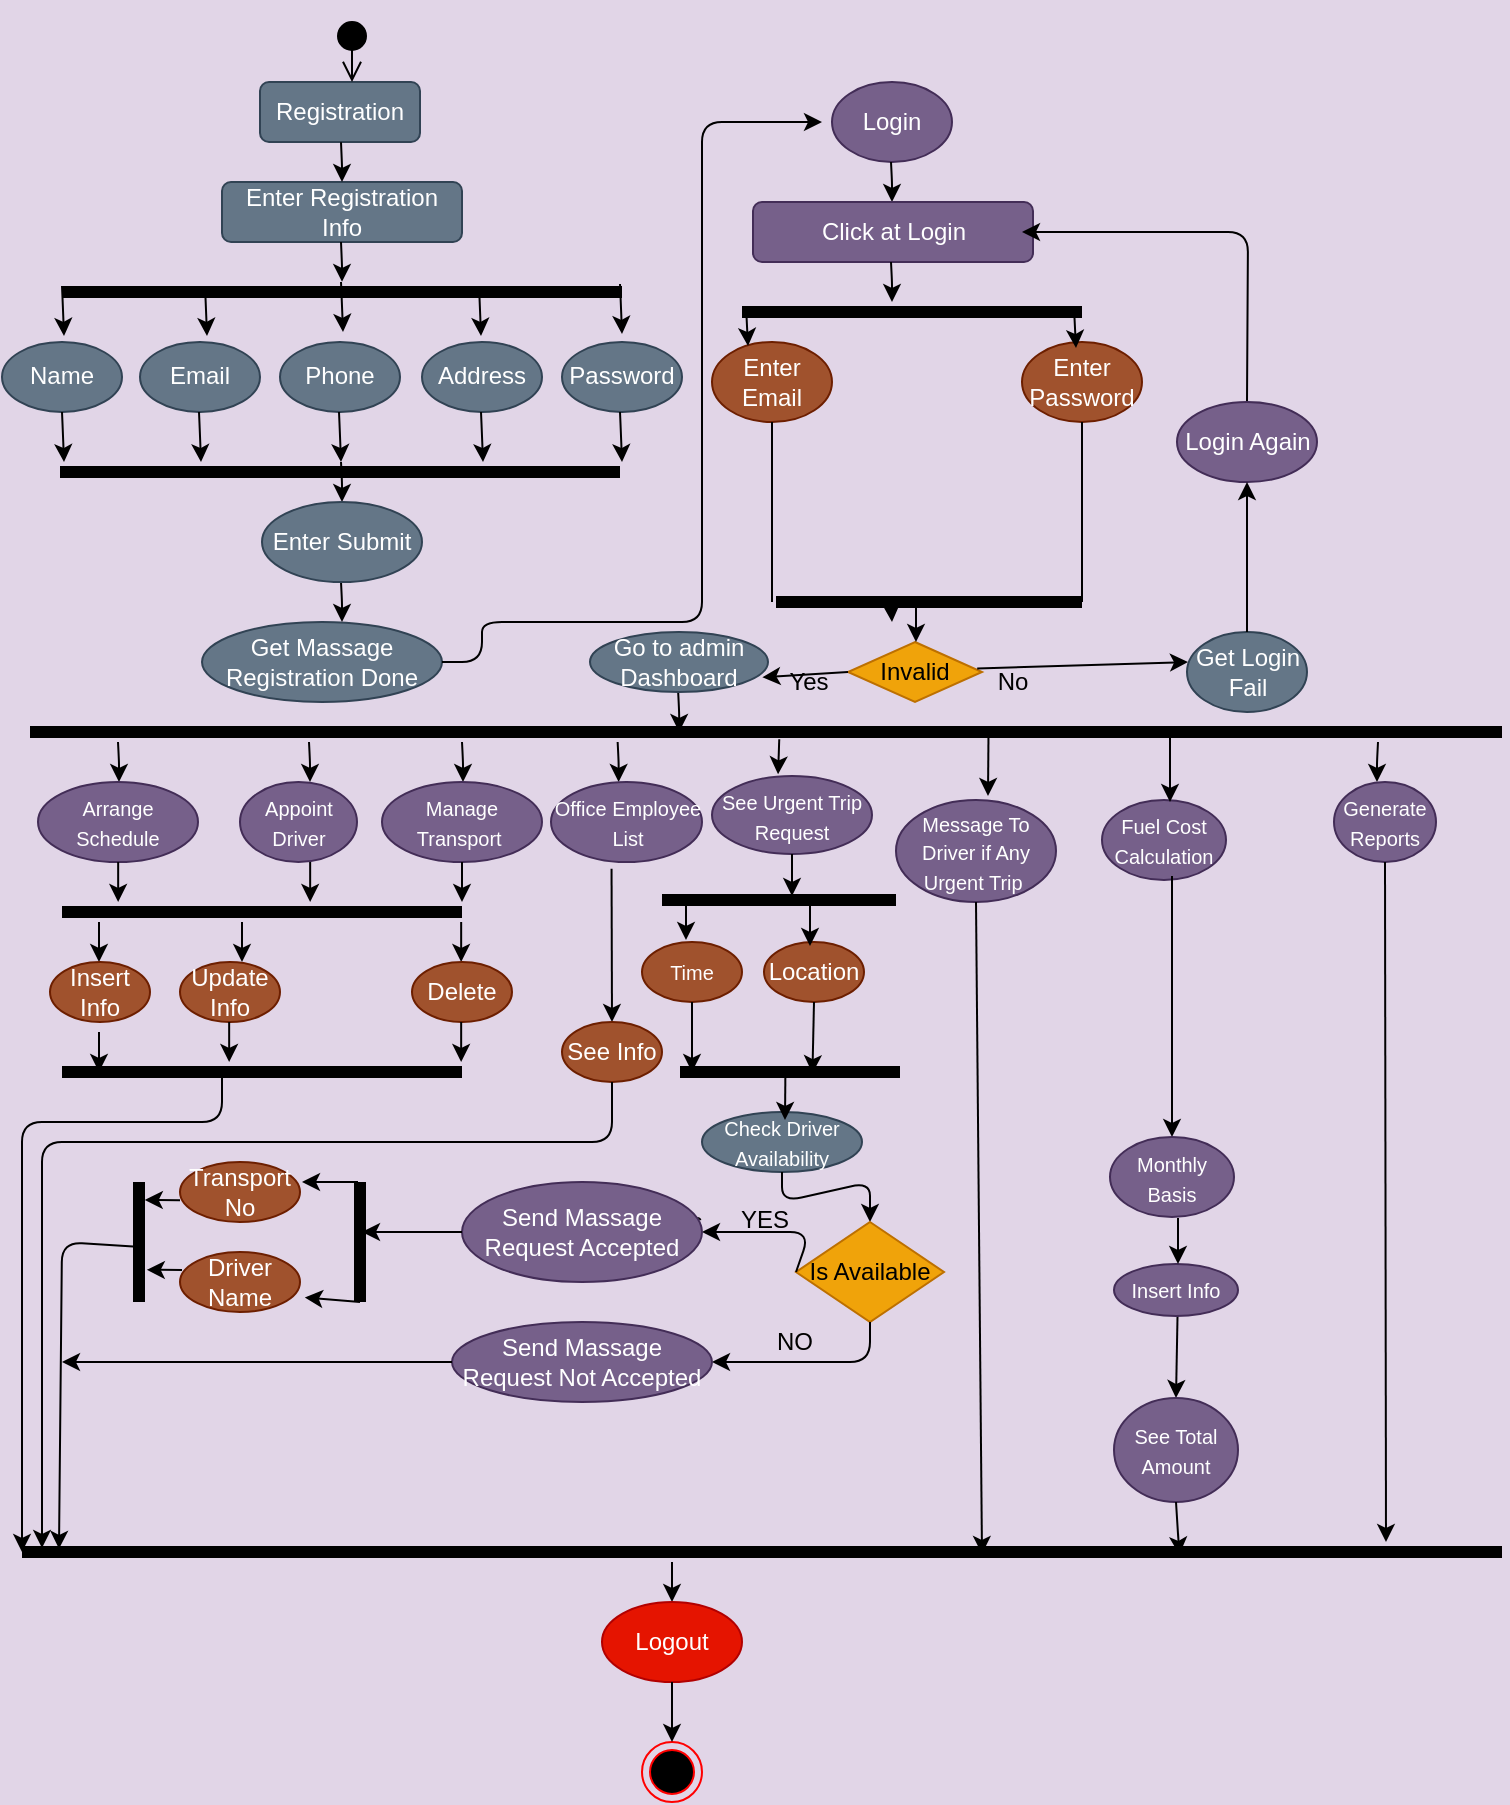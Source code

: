 <mxfile version="15.3.5" type="github">
  <diagram id="Zl01GysUVRrBJq3q0-Fd" name="Page-1">
    <mxGraphModel dx="1036" dy="571" grid="1" gridSize="10" guides="1" tooltips="1" connect="1" arrows="1" fold="1" page="1" pageScale="1" pageWidth="827" pageHeight="1169" background="#E1D5E7" math="0" shadow="0">
      <root>
        <mxCell id="0" />
        <mxCell id="1" parent="0" />
        <mxCell id="w90_zhHVsFdHdV3SLVgs-108" value="" style="shape=line;html=1;strokeWidth=6;" parent="1" vertex="1">
          <mxGeometry x="340" y="444" width="117" height="10" as="geometry" />
        </mxCell>
        <mxCell id="w90_zhHVsFdHdV3SLVgs-115" value="" style="shape=line;html=1;strokeWidth=6;" parent="1" vertex="1">
          <mxGeometry x="24" y="360" width="736" height="10" as="geometry" />
        </mxCell>
        <mxCell id="w90_zhHVsFdHdV3SLVgs-117" value="" style="endArrow=classic;html=1;" parent="1" edge="1">
          <mxGeometry x="-376.5" y="220" width="50" height="50" as="geometry">
            <mxPoint x="68.0" y="370" as="sourcePoint" />
            <mxPoint x="68.5" y="390.0" as="targetPoint" />
            <Array as="points">
              <mxPoint x="68.5" y="380" />
            </Array>
          </mxGeometry>
        </mxCell>
        <mxCell id="w90_zhHVsFdHdV3SLVgs-118" value="" style="endArrow=classic;html=1;" parent="1" edge="1">
          <mxGeometry x="-281" y="220" width="50" height="50" as="geometry">
            <mxPoint x="163.5" y="370" as="sourcePoint" />
            <mxPoint x="164" y="390.0" as="targetPoint" />
            <Array as="points">
              <mxPoint x="164" y="380" />
            </Array>
          </mxGeometry>
        </mxCell>
        <mxCell id="w90_zhHVsFdHdV3SLVgs-119" value="" style="endArrow=classic;html=1;" parent="1" edge="1">
          <mxGeometry x="-204.5" y="220" width="50" height="50" as="geometry">
            <mxPoint x="240.0" y="370" as="sourcePoint" />
            <mxPoint x="240.5" y="390.0" as="targetPoint" />
            <Array as="points">
              <mxPoint x="240.5" y="380" />
            </Array>
          </mxGeometry>
        </mxCell>
        <mxCell id="w90_zhHVsFdHdV3SLVgs-120" value="" style="endArrow=classic;html=1;" parent="1" edge="1">
          <mxGeometry x="-126.68" y="220" width="50" height="50" as="geometry">
            <mxPoint x="317.82" y="370" as="sourcePoint" />
            <mxPoint x="318.32" y="390.0" as="targetPoint" />
            <Array as="points">
              <mxPoint x="318.32" y="380" />
            </Array>
          </mxGeometry>
        </mxCell>
        <mxCell id="w90_zhHVsFdHdV3SLVgs-121" value="" style="endArrow=classic;html=1;entryX=0.413;entryY=-0.021;entryDx=0;entryDy=0;entryPerimeter=0;exitX=0.509;exitY=0.86;exitDx=0;exitDy=0;exitPerimeter=0;" parent="1" source="w90_zhHVsFdHdV3SLVgs-115" target="w90_zhHVsFdHdV3SLVgs-132" edge="1">
          <mxGeometry x="-19.5" y="220" width="50" height="50" as="geometry">
            <mxPoint x="399" y="377" as="sourcePoint" />
            <mxPoint x="425.59" y="380" as="targetPoint" />
            <Array as="points" />
          </mxGeometry>
        </mxCell>
        <mxCell id="w90_zhHVsFdHdV3SLVgs-124" value="" style="endArrow=classic;html=1;" parent="1" edge="1">
          <mxGeometry x="252.5" y="220" width="50" height="50" as="geometry">
            <mxPoint x="698" y="370" as="sourcePoint" />
            <mxPoint x="697.5" y="390.0" as="targetPoint" />
            <Array as="points">
              <mxPoint x="697.5" y="380" />
            </Array>
          </mxGeometry>
        </mxCell>
        <mxCell id="w90_zhHVsFdHdV3SLVgs-128" value="&lt;font style=&quot;font-size: 10px&quot;&gt;Arrange Schedule&lt;/font&gt;" style="ellipse;whiteSpace=wrap;html=1;strokeColor=#432D57;direction=west;fillColor=#76608a;fontColor=#ffffff;" parent="1" vertex="1">
          <mxGeometry x="28" y="390" width="80" height="40" as="geometry" />
        </mxCell>
        <mxCell id="w90_zhHVsFdHdV3SLVgs-129" value="&lt;font style=&quot;font-size: 10px&quot;&gt;Appoint Driver&lt;/font&gt;" style="ellipse;whiteSpace=wrap;html=1;strokeColor=#432D57;fillColor=#76608a;fontColor=#ffffff;" parent="1" vertex="1">
          <mxGeometry x="129" y="390" width="58.5" height="40" as="geometry" />
        </mxCell>
        <mxCell id="w90_zhHVsFdHdV3SLVgs-130" value="&lt;font style=&quot;font-size: 10px&quot;&gt;Manage Transport&amp;nbsp;&lt;/font&gt;" style="ellipse;whiteSpace=wrap;html=1;strokeColor=#432D57;fillColor=#76608a;fontColor=#ffffff;" parent="1" vertex="1">
          <mxGeometry x="200" y="390" width="80" height="40" as="geometry" />
        </mxCell>
        <mxCell id="w90_zhHVsFdHdV3SLVgs-131" value="&lt;font style=&quot;font-size: 10px&quot;&gt;Office Employee List&lt;/font&gt;" style="ellipse;whiteSpace=wrap;html=1;strokeColor=#432D57;fillColor=#76608a;fontColor=#ffffff;" parent="1" vertex="1">
          <mxGeometry x="284.5" y="390" width="75.5" height="40" as="geometry" />
        </mxCell>
        <mxCell id="w90_zhHVsFdHdV3SLVgs-132" value="&lt;font style=&quot;font-size: 10px&quot;&gt;See Urgent Trip Request&lt;/font&gt;" style="ellipse;whiteSpace=wrap;html=1;strokeColor=#432D57;fillColor=#76608a;fontColor=#ffffff;" parent="1" vertex="1">
          <mxGeometry x="365" y="387" width="80" height="39" as="geometry" />
        </mxCell>
        <mxCell id="w90_zhHVsFdHdV3SLVgs-133" value="&lt;font style=&quot;font-size: 10px&quot;&gt;Fuel Cost Calculation&lt;/font&gt;" style="ellipse;whiteSpace=wrap;html=1;strokeColor=#432D57;fillColor=#76608a;fontColor=#ffffff;" parent="1" vertex="1">
          <mxGeometry x="560" y="399" width="62" height="40" as="geometry" />
        </mxCell>
        <mxCell id="w90_zhHVsFdHdV3SLVgs-136" value="&lt;font style=&quot;font-size: 10px&quot;&gt;Generate Reports&lt;/font&gt;" style="ellipse;whiteSpace=wrap;html=1;strokeColor=#432D57;fillColor=#76608a;fontColor=#ffffff;" parent="1" vertex="1">
          <mxGeometry x="676" y="390" width="51" height="40" as="geometry" />
        </mxCell>
        <mxCell id="w90_zhHVsFdHdV3SLVgs-139" value="" style="endArrow=classic;html=1;" parent="1" edge="1">
          <mxGeometry x="-96.42" y="195" width="50" height="50" as="geometry">
            <mxPoint x="348.08" y="345" as="sourcePoint" />
            <mxPoint x="348.58" y="365.0" as="targetPoint" />
            <Array as="points">
              <mxPoint x="348.58" y="355" />
            </Array>
          </mxGeometry>
        </mxCell>
        <mxCell id="w90_zhHVsFdHdV3SLVgs-142" value="" style="shape=line;html=1;strokeWidth=6;" parent="1" vertex="1">
          <mxGeometry x="40" y="450" width="200" height="10" as="geometry" />
        </mxCell>
        <mxCell id="w90_zhHVsFdHdV3SLVgs-143" value="" style="endArrow=classic;html=1;strokeColor=#000000;exitX=0.5;exitY=1;exitDx=0;exitDy=0;" parent="1" edge="1">
          <mxGeometry width="50" height="50" relative="1" as="geometry">
            <mxPoint x="68.08" y="430" as="sourcePoint" />
            <mxPoint x="68.08" y="450" as="targetPoint" />
          </mxGeometry>
        </mxCell>
        <mxCell id="w90_zhHVsFdHdV3SLVgs-144" value="" style="endArrow=classic;html=1;strokeColor=#000000;exitX=0.5;exitY=1;exitDx=0;exitDy=0;" parent="1" edge="1">
          <mxGeometry width="50" height="50" relative="1" as="geometry">
            <mxPoint x="164.08" y="430" as="sourcePoint" />
            <mxPoint x="164.08" y="450" as="targetPoint" />
          </mxGeometry>
        </mxCell>
        <mxCell id="w90_zhHVsFdHdV3SLVgs-145" value="" style="endArrow=classic;html=1;strokeColor=#000000;exitX=0.5;exitY=1;exitDx=0;exitDy=0;" parent="1" edge="1">
          <mxGeometry width="50" height="50" relative="1" as="geometry">
            <mxPoint x="240" y="430" as="sourcePoint" />
            <mxPoint x="240" y="450" as="targetPoint" />
          </mxGeometry>
        </mxCell>
        <mxCell id="w90_zhHVsFdHdV3SLVgs-146" value="" style="endArrow=classic;html=1;strokeColor=#000000;exitX=0.5;exitY=1;exitDx=0;exitDy=0;" parent="1" edge="1">
          <mxGeometry width="50" height="50" relative="1" as="geometry">
            <mxPoint x="58.5" y="460" as="sourcePoint" />
            <mxPoint x="58.5" y="480" as="targetPoint" />
          </mxGeometry>
        </mxCell>
        <mxCell id="w90_zhHVsFdHdV3SLVgs-147" value="Insert Info" style="ellipse;whiteSpace=wrap;html=1;strokeColor=#6D1F00;fillColor=#a0522d;fontColor=#ffffff;" parent="1" vertex="1">
          <mxGeometry x="34" y="480" width="50" height="30" as="geometry" />
        </mxCell>
        <mxCell id="w90_zhHVsFdHdV3SLVgs-149" value="" style="endArrow=classic;html=1;strokeColor=#000000;exitX=0.5;exitY=1;exitDx=0;exitDy=0;" parent="1" edge="1">
          <mxGeometry width="50" height="50" relative="1" as="geometry">
            <mxPoint x="130" y="460" as="sourcePoint" />
            <mxPoint x="130" y="480" as="targetPoint" />
          </mxGeometry>
        </mxCell>
        <mxCell id="w90_zhHVsFdHdV3SLVgs-150" value="" style="endArrow=classic;html=1;strokeColor=#000000;exitX=0.5;exitY=1;exitDx=0;exitDy=0;" parent="1" edge="1">
          <mxGeometry width="50" height="50" relative="1" as="geometry">
            <mxPoint x="239.58" y="460" as="sourcePoint" />
            <mxPoint x="239.58" y="480" as="targetPoint" />
          </mxGeometry>
        </mxCell>
        <mxCell id="w90_zhHVsFdHdV3SLVgs-151" value="Update Info" style="ellipse;whiteSpace=wrap;html=1;strokeColor=#6D1F00;fillColor=#a0522d;fontColor=#ffffff;" parent="1" vertex="1">
          <mxGeometry x="99" y="480" width="50" height="30" as="geometry" />
        </mxCell>
        <mxCell id="w90_zhHVsFdHdV3SLVgs-152" value="Delete" style="ellipse;whiteSpace=wrap;html=1;strokeColor=#6D1F00;fillColor=#a0522d;fontColor=#ffffff;" parent="1" vertex="1">
          <mxGeometry x="215" y="480" width="50" height="30" as="geometry" />
        </mxCell>
        <mxCell id="w90_zhHVsFdHdV3SLVgs-153" value="" style="shape=line;html=1;strokeWidth=6;" parent="1" vertex="1">
          <mxGeometry x="40" y="530" width="200" height="10" as="geometry" />
        </mxCell>
        <mxCell id="w90_zhHVsFdHdV3SLVgs-154" value="" style="endArrow=classic;html=1;strokeColor=#000000;exitX=0.5;exitY=1;exitDx=0;exitDy=0;" parent="1" edge="1">
          <mxGeometry width="50" height="50" relative="1" as="geometry">
            <mxPoint x="58.5" y="515" as="sourcePoint" />
            <mxPoint x="58.5" y="535" as="targetPoint" />
          </mxGeometry>
        </mxCell>
        <mxCell id="w90_zhHVsFdHdV3SLVgs-155" value="" style="endArrow=classic;html=1;strokeColor=#000000;exitX=0.5;exitY=1;exitDx=0;exitDy=0;" parent="1" edge="1">
          <mxGeometry width="50" height="50" relative="1" as="geometry">
            <mxPoint x="123.58" y="510" as="sourcePoint" />
            <mxPoint x="123.58" y="530" as="targetPoint" />
          </mxGeometry>
        </mxCell>
        <mxCell id="w90_zhHVsFdHdV3SLVgs-156" value="" style="endArrow=classic;html=1;strokeColor=#000000;exitX=0.5;exitY=1;exitDx=0;exitDy=0;" parent="1" edge="1">
          <mxGeometry width="50" height="50" relative="1" as="geometry">
            <mxPoint x="239.58" y="510" as="sourcePoint" />
            <mxPoint x="239.58" y="530" as="targetPoint" />
          </mxGeometry>
        </mxCell>
        <mxCell id="w90_zhHVsFdHdV3SLVgs-157" value="" style="endArrow=classic;html=1;strokeColor=#000000;entryX=0;entryY=0.5;entryDx=0;entryDy=0;entryPerimeter=0;" parent="1" target="w90_zhHVsFdHdV3SLVgs-243" edge="1">
          <mxGeometry width="50" height="50" relative="1" as="geometry">
            <mxPoint x="120" y="538" as="sourcePoint" />
            <mxPoint x="24" y="770" as="targetPoint" />
            <Array as="points">
              <mxPoint x="120" y="560" />
              <mxPoint x="20" y="560" />
            </Array>
          </mxGeometry>
        </mxCell>
        <mxCell id="w90_zhHVsFdHdV3SLVgs-158" value="" style="endArrow=classic;html=1;strokeColor=#000000;exitX=0.401;exitY=1.085;exitDx=0;exitDy=0;entryX=0.5;entryY=0;entryDx=0;entryDy=0;exitPerimeter=0;" parent="1" source="w90_zhHVsFdHdV3SLVgs-131" target="w90_zhHVsFdHdV3SLVgs-159" edge="1">
          <mxGeometry width="50" height="50" relative="1" as="geometry">
            <mxPoint x="330" y="430" as="sourcePoint" />
            <mxPoint x="330" y="450" as="targetPoint" />
          </mxGeometry>
        </mxCell>
        <mxCell id="w90_zhHVsFdHdV3SLVgs-159" value="See Info" style="ellipse;whiteSpace=wrap;html=1;strokeColor=#6D1F00;fillColor=#a0522d;fontColor=#ffffff;" parent="1" vertex="1">
          <mxGeometry x="290" y="510" width="50" height="30" as="geometry" />
        </mxCell>
        <mxCell id="w90_zhHVsFdHdV3SLVgs-161" value="" style="endArrow=classic;html=1;strokeColor=#000000;exitX=0.5;exitY=1;exitDx=0;exitDy=0;" parent="1" source="w90_zhHVsFdHdV3SLVgs-159" edge="1">
          <mxGeometry width="50" height="50" relative="1" as="geometry">
            <mxPoint x="320" y="570" as="sourcePoint" />
            <mxPoint x="30" y="773" as="targetPoint" />
            <Array as="points">
              <mxPoint x="315" y="570" />
              <mxPoint x="30" y="570" />
            </Array>
          </mxGeometry>
        </mxCell>
        <mxCell id="w90_zhHVsFdHdV3SLVgs-163" value="&lt;font style=&quot;font-size: 10px&quot;&gt;Time&lt;/font&gt;" style="ellipse;whiteSpace=wrap;html=1;strokeColor=#6D1F00;fillColor=#a0522d;fontColor=#ffffff;" parent="1" vertex="1">
          <mxGeometry x="330" y="470" width="50" height="30" as="geometry" />
        </mxCell>
        <mxCell id="w90_zhHVsFdHdV3SLVgs-173" value="&lt;font style=&quot;font-size: 10px&quot;&gt;Check Driver Availability&lt;/font&gt;" style="ellipse;whiteSpace=wrap;html=1;strokeColor=#314354;fillColor=#647687;fontColor=#ffffff;" parent="1" vertex="1">
          <mxGeometry x="360" y="555" width="80" height="30" as="geometry" />
        </mxCell>
        <mxCell id="w90_zhHVsFdHdV3SLVgs-174" value="" style="endArrow=classic;html=1;strokeColor=#000000;exitX=0.5;exitY=1;exitDx=0;exitDy=0;entryX=0.5;entryY=0;entryDx=0;entryDy=0;" parent="1" source="w90_zhHVsFdHdV3SLVgs-173" target="w90_zhHVsFdHdV3SLVgs-176" edge="1">
          <mxGeometry width="50" height="50" relative="1" as="geometry">
            <mxPoint x="520" y="525" as="sourcePoint" />
            <mxPoint x="420" y="550" as="targetPoint" />
            <Array as="points">
              <mxPoint x="400" y="600" />
              <mxPoint x="444" y="590" />
            </Array>
          </mxGeometry>
        </mxCell>
        <mxCell id="w90_zhHVsFdHdV3SLVgs-176" value="Is Available" style="rhombus;whiteSpace=wrap;html=1;strokeColor=#BD7000;fillColor=#f0a30a;fontColor=#000000;" parent="1" vertex="1">
          <mxGeometry x="407" y="610" width="74" height="50" as="geometry" />
        </mxCell>
        <mxCell id="w90_zhHVsFdHdV3SLVgs-177" value="" style="endArrow=classic;html=1;strokeColor=#000000;exitX=0;exitY=0.5;exitDx=0;exitDy=0;entryX=1;entryY=0.5;entryDx=0;entryDy=0;" parent="1" source="w90_zhHVsFdHdV3SLVgs-176" target="w90_zhHVsFdHdV3SLVgs-181" edge="1">
          <mxGeometry width="50" height="50" relative="1" as="geometry">
            <mxPoint x="350" y="590" as="sourcePoint" />
            <mxPoint x="300" y="590" as="targetPoint" />
            <Array as="points">
              <mxPoint x="414" y="615" />
            </Array>
          </mxGeometry>
        </mxCell>
        <mxCell id="w90_zhHVsFdHdV3SLVgs-178" value="Yes" style="text;html=1;align=center;verticalAlign=middle;resizable=0;points=[];autosize=1;strokeColor=none;" parent="1" vertex="1">
          <mxGeometry x="335" y="600" width="30" height="20" as="geometry" />
        </mxCell>
        <mxCell id="w90_zhHVsFdHdV3SLVgs-179" value="" style="endArrow=classic;html=1;strokeColor=#000000;exitX=0.5;exitY=1;exitDx=0;exitDy=0;entryX=1;entryY=0.5;entryDx=0;entryDy=0;" parent="1" source="w90_zhHVsFdHdV3SLVgs-176" target="w90_zhHVsFdHdV3SLVgs-182" edge="1">
          <mxGeometry width="50" height="50" relative="1" as="geometry">
            <mxPoint x="270" y="670" as="sourcePoint" />
            <mxPoint x="300" y="640" as="targetPoint" />
            <Array as="points">
              <mxPoint x="444" y="680" />
            </Array>
          </mxGeometry>
        </mxCell>
        <mxCell id="w90_zhHVsFdHdV3SLVgs-180" value="NO" style="text;html=1;align=center;verticalAlign=middle;resizable=0;points=[];autosize=1;strokeColor=none;" parent="1" vertex="1">
          <mxGeometry x="391.5" y="661" width="28" height="18" as="geometry" />
        </mxCell>
        <mxCell id="w90_zhHVsFdHdV3SLVgs-181" value="Send Massage Request Accepted" style="ellipse;whiteSpace=wrap;html=1;strokeColor=#432D57;fillColor=#76608a;fontColor=#ffffff;" parent="1" vertex="1">
          <mxGeometry x="240" y="590" width="120" height="50" as="geometry" />
        </mxCell>
        <mxCell id="w90_zhHVsFdHdV3SLVgs-182" value="Send Massage Request Not Accepted" style="ellipse;whiteSpace=wrap;html=1;strokeColor=#432D57;fillColor=#76608a;fontColor=#ffffff;" parent="1" vertex="1">
          <mxGeometry x="235" y="660" width="130" height="40" as="geometry" />
        </mxCell>
        <mxCell id="w90_zhHVsFdHdV3SLVgs-184" value="Transport No" style="ellipse;whiteSpace=wrap;html=1;strokeColor=#6D1F00;fillColor=#a0522d;fontColor=#ffffff;" parent="1" vertex="1">
          <mxGeometry x="99" y="580" width="60" height="30" as="geometry" />
        </mxCell>
        <mxCell id="w90_zhHVsFdHdV3SLVgs-185" value="Driver Name" style="ellipse;whiteSpace=wrap;html=1;strokeColor=#6D1F00;fillColor=#a0522d;fontColor=#ffffff;" parent="1" vertex="1">
          <mxGeometry x="99" y="625" width="60" height="30" as="geometry" />
        </mxCell>
        <mxCell id="w90_zhHVsFdHdV3SLVgs-188" value="" style="endArrow=classic;html=1;strokeColor=#000000;exitX=0;exitY=0.5;exitDx=0;exitDy=0;" parent="1" source="w90_zhHVsFdHdV3SLVgs-181" edge="1">
          <mxGeometry width="50" height="50" relative="1" as="geometry">
            <mxPoint x="180" y="620" as="sourcePoint" />
            <mxPoint x="190" y="615" as="targetPoint" />
          </mxGeometry>
        </mxCell>
        <mxCell id="w90_zhHVsFdHdV3SLVgs-191" value="" style="endArrow=classic;html=1;strokeColor=#000000;exitX=0.537;exitY=0.616;exitDx=0;exitDy=0;exitPerimeter=0;entryX=0.025;entryY=0.34;entryDx=0;entryDy=0;entryPerimeter=0;" parent="1" source="w90_zhHVsFdHdV3SLVgs-237" target="w90_zhHVsFdHdV3SLVgs-243" edge="1">
          <mxGeometry width="50" height="50" relative="1" as="geometry">
            <mxPoint x="70" y="620" as="sourcePoint" />
            <mxPoint x="40" y="1123" as="targetPoint" />
            <Array as="points">
              <mxPoint x="40" y="620" />
            </Array>
          </mxGeometry>
        </mxCell>
        <mxCell id="w90_zhHVsFdHdV3SLVgs-192" value="" style="endArrow=classic;html=1;strokeColor=#000000;exitX=0;exitY=0.5;exitDx=0;exitDy=0;" parent="1" source="w90_zhHVsFdHdV3SLVgs-182" edge="1">
          <mxGeometry width="50" height="50" relative="1" as="geometry">
            <mxPoint x="175.72" y="657.68" as="sourcePoint" />
            <mxPoint x="40" y="680" as="targetPoint" />
          </mxGeometry>
        </mxCell>
        <mxCell id="w90_zhHVsFdHdV3SLVgs-199" value="" style="endArrow=classic;html=1;strokeColor=#000000;entryX=0.5;entryY=0;entryDx=0;entryDy=0;" parent="1" target="w90_zhHVsFdHdV3SLVgs-205" edge="1">
          <mxGeometry width="50" height="50" relative="1" as="geometry">
            <mxPoint x="595" y="437" as="sourcePoint" />
            <mxPoint x="587" y="567.5" as="targetPoint" />
            <Array as="points" />
          </mxGeometry>
        </mxCell>
        <mxCell id="w90_zhHVsFdHdV3SLVgs-205" value="&lt;font style=&quot;font-size: 10px&quot;&gt;Monthly Basis&lt;/font&gt;" style="ellipse;whiteSpace=wrap;html=1;strokeColor=#432D57;fillColor=#76608a;fontColor=#ffffff;" parent="1" vertex="1">
          <mxGeometry x="564" y="567.5" width="62" height="40" as="geometry" />
        </mxCell>
        <mxCell id="w90_zhHVsFdHdV3SLVgs-212" value="" style="endArrow=classic;html=1;strokeColor=#000000;exitX=0.5;exitY=1;exitDx=0;exitDy=0;entryX=0.5;entryY=0;entryDx=0;entryDy=0;" parent="1" target="w90_zhHVsFdHdV3SLVgs-215" edge="1">
          <mxGeometry width="50" height="50" relative="1" as="geometry">
            <mxPoint x="598" y="644" as="sourcePoint" />
            <mxPoint x="603" y="698" as="targetPoint" />
          </mxGeometry>
        </mxCell>
        <mxCell id="w90_zhHVsFdHdV3SLVgs-215" value="&lt;font style=&quot;font-size: 10px&quot;&gt;See Total Amount&lt;/font&gt;" style="ellipse;whiteSpace=wrap;html=1;strokeColor=#432D57;fillColor=#76608a;fontColor=#ffffff;" parent="1" vertex="1">
          <mxGeometry x="566" y="698" width="62" height="52" as="geometry" />
        </mxCell>
        <mxCell id="w90_zhHVsFdHdV3SLVgs-221" value="" style="endArrow=classic;html=1;strokeColor=#000000;exitX=0.5;exitY=1;exitDx=0;exitDy=0;" parent="1" source="w90_zhHVsFdHdV3SLVgs-132" edge="1">
          <mxGeometry width="50" height="50" relative="1" as="geometry">
            <mxPoint x="320" y="460" as="sourcePoint" />
            <mxPoint x="405" y="447" as="targetPoint" />
          </mxGeometry>
        </mxCell>
        <mxCell id="w90_zhHVsFdHdV3SLVgs-164" value="Location" style="ellipse;whiteSpace=wrap;html=1;strokeColor=#6D1F00;fillColor=#a0522d;fontColor=#ffffff;" parent="1" vertex="1">
          <mxGeometry x="391" y="470" width="50" height="30" as="geometry" />
        </mxCell>
        <mxCell id="w90_zhHVsFdHdV3SLVgs-226" value="" style="endArrow=classic;html=1;strokeColor=#000000;exitX=0.06;exitY=0.42;exitDx=0;exitDy=0;exitPerimeter=0;" parent="1" edge="1">
          <mxGeometry width="50" height="50" relative="1" as="geometry">
            <mxPoint x="352.02" y="448.2" as="sourcePoint" />
            <mxPoint x="352" y="469" as="targetPoint" />
          </mxGeometry>
        </mxCell>
        <mxCell id="w90_zhHVsFdHdV3SLVgs-230" value="" style="endArrow=classic;html=1;strokeColor=#000000;exitX=0.5;exitY=1;exitDx=0;exitDy=0;entryX=0.602;entryY=0.56;entryDx=0;entryDy=0;entryPerimeter=0;" parent="1" source="w90_zhHVsFdHdV3SLVgs-164" target="w90_zhHVsFdHdV3SLVgs-232" edge="1">
          <mxGeometry width="50" height="50" relative="1" as="geometry">
            <mxPoint x="443.708" y="510" as="sourcePoint" />
            <mxPoint x="402" y="535" as="targetPoint" />
          </mxGeometry>
        </mxCell>
        <mxCell id="w90_zhHVsFdHdV3SLVgs-231" value="" style="endArrow=classic;html=1;strokeColor=#000000;exitX=0.5;exitY=1;exitDx=0;exitDy=0;" parent="1" source="w90_zhHVsFdHdV3SLVgs-163" edge="1">
          <mxGeometry width="50" height="50" relative="1" as="geometry">
            <mxPoint x="367.708" y="510" as="sourcePoint" />
            <mxPoint x="355" y="535" as="targetPoint" />
          </mxGeometry>
        </mxCell>
        <mxCell id="w90_zhHVsFdHdV3SLVgs-232" value="" style="shape=line;html=1;strokeWidth=6;" parent="1" vertex="1">
          <mxGeometry x="349" y="530" width="110" height="10" as="geometry" />
        </mxCell>
        <mxCell id="w90_zhHVsFdHdV3SLVgs-235" value="" style="endArrow=classic;html=1;strokeColor=#000000;" parent="1" edge="1">
          <mxGeometry width="50" height="50" relative="1" as="geometry">
            <mxPoint x="401.708" y="534" as="sourcePoint" />
            <mxPoint x="401.5" y="559" as="targetPoint" />
          </mxGeometry>
        </mxCell>
        <mxCell id="w90_zhHVsFdHdV3SLVgs-236" value="" style="shape=line;html=1;strokeWidth=6;rotation=90;" parent="1" vertex="1">
          <mxGeometry x="159" y="615" width="60" height="10" as="geometry" />
        </mxCell>
        <mxCell id="w90_zhHVsFdHdV3SLVgs-237" value="" style="shape=line;html=1;strokeWidth=6;rotation=90;" parent="1" vertex="1">
          <mxGeometry x="48.5" y="607.5" width="60" height="25" as="geometry" />
        </mxCell>
        <mxCell id="w90_zhHVsFdHdV3SLVgs-238" value="" style="endArrow=classic;html=1;strokeColor=#000000;exitX=1;exitY=0.5;exitDx=0;exitDy=0;exitPerimeter=0;entryX=1.04;entryY=0.76;entryDx=0;entryDy=0;entryPerimeter=0;" parent="1" source="w90_zhHVsFdHdV3SLVgs-236" target="w90_zhHVsFdHdV3SLVgs-185" edge="1">
          <mxGeometry width="50" height="50" relative="1" as="geometry">
            <mxPoint x="320" y="660" as="sourcePoint" />
            <mxPoint x="370" y="610" as="targetPoint" />
          </mxGeometry>
        </mxCell>
        <mxCell id="w90_zhHVsFdHdV3SLVgs-239" value="" style="endArrow=classic;html=1;strokeColor=#000000;" parent="1" edge="1">
          <mxGeometry width="50" height="50" relative="1" as="geometry">
            <mxPoint x="188" y="590" as="sourcePoint" />
            <mxPoint x="160" y="590" as="targetPoint" />
          </mxGeometry>
        </mxCell>
        <mxCell id="w90_zhHVsFdHdV3SLVgs-240" value="" style="endArrow=classic;html=1;strokeColor=#000000;entryX=1.04;entryY=0.76;entryDx=0;entryDy=0;entryPerimeter=0;" parent="1" edge="1">
          <mxGeometry width="50" height="50" relative="1" as="geometry">
            <mxPoint x="100" y="634" as="sourcePoint" />
            <mxPoint x="82.4" y="633.9" as="targetPoint" />
          </mxGeometry>
        </mxCell>
        <mxCell id="w90_zhHVsFdHdV3SLVgs-241" value="" style="endArrow=classic;html=1;strokeColor=#000000;entryX=1.04;entryY=0.76;entryDx=0;entryDy=0;entryPerimeter=0;" parent="1" edge="1">
          <mxGeometry width="50" height="50" relative="1" as="geometry">
            <mxPoint x="99" y="599.1" as="sourcePoint" />
            <mxPoint x="81.4" y="599.0" as="targetPoint" />
          </mxGeometry>
        </mxCell>
        <mxCell id="w90_zhHVsFdHdV3SLVgs-243" value="" style="shape=line;html=1;strokeWidth=6;" parent="1" vertex="1">
          <mxGeometry x="20" y="770" width="740" height="10" as="geometry" />
        </mxCell>
        <mxCell id="w90_zhHVsFdHdV3SLVgs-245" value="" style="ellipse;html=1;shape=endState;fillColor=#000000;strokeColor=#ff0000;" parent="1" vertex="1">
          <mxGeometry x="330" y="870" width="30" height="30" as="geometry" />
        </mxCell>
        <mxCell id="w90_zhHVsFdHdV3SLVgs-246" value="" style="endArrow=classic;html=1;strokeColor=#000000;" parent="1" edge="1">
          <mxGeometry width="50" height="50" relative="1" as="geometry">
            <mxPoint x="345" y="780" as="sourcePoint" />
            <mxPoint x="345" y="800" as="targetPoint" />
          </mxGeometry>
        </mxCell>
        <mxCell id="w90_zhHVsFdHdV3SLVgs-249" value="Logout" style="ellipse;whiteSpace=wrap;html=1;strokeColor=#B20000;fillColor=#e51400;fontColor=#ffffff;" parent="1" vertex="1">
          <mxGeometry x="310" y="800" width="70" height="40" as="geometry" />
        </mxCell>
        <mxCell id="w90_zhHVsFdHdV3SLVgs-250" value="" style="endArrow=classic;html=1;strokeColor=#000000;exitX=0.5;exitY=1;exitDx=0;exitDy=0;entryX=0.5;entryY=0;entryDx=0;entryDy=0;" parent="1" source="w90_zhHVsFdHdV3SLVgs-249" target="w90_zhHVsFdHdV3SLVgs-245" edge="1">
          <mxGeometry width="50" height="50" relative="1" as="geometry">
            <mxPoint x="320" y="760" as="sourcePoint" />
            <mxPoint x="370" y="710" as="targetPoint" />
          </mxGeometry>
        </mxCell>
        <mxCell id="w90_zhHVsFdHdV3SLVgs-257" value="" style="group" parent="1" vertex="1" connectable="0">
          <mxGeometry x="10" y="9" width="657.5" height="341" as="geometry" />
        </mxCell>
        <mxCell id="w90_zhHVsFdHdV3SLVgs-45" value="" style="endArrow=classic;html=1;" parent="w90_zhHVsFdHdV3SLVgs-257" edge="1">
          <mxGeometry y="11" width="50" height="50" as="geometry">
            <mxPoint x="169.5" y="221" as="sourcePoint" />
            <mxPoint x="170" y="241" as="targetPoint" />
            <Array as="points">
              <mxPoint x="170" y="231" />
            </Array>
          </mxGeometry>
        </mxCell>
        <mxCell id="w90_zhHVsFdHdV3SLVgs-46" value="Get Massage Registration Done" style="ellipse;whiteSpace=wrap;html=1;fillColor=#647687;strokeColor=#314354;fontColor=#ffffff;" parent="w90_zhHVsFdHdV3SLVgs-257" vertex="1">
          <mxGeometry x="100" y="301" width="120" height="40" as="geometry" />
        </mxCell>
        <mxCell id="w90_zhHVsFdHdV3SLVgs-47" value="" style="endArrow=classic;html=1;" parent="w90_zhHVsFdHdV3SLVgs-257" edge="1">
          <mxGeometry y="1" width="50" height="50" as="geometry">
            <mxPoint x="169.5" y="281" as="sourcePoint" />
            <mxPoint x="170" y="301" as="targetPoint" />
            <Array as="points">
              <mxPoint x="170" y="291" />
            </Array>
          </mxGeometry>
        </mxCell>
        <mxCell id="w90_zhHVsFdHdV3SLVgs-48" value="Enter Submit" style="ellipse;whiteSpace=wrap;html=1;fillColor=#647687;strokeColor=#314354;fontColor=#ffffff;" parent="w90_zhHVsFdHdV3SLVgs-257" vertex="1">
          <mxGeometry x="130" y="241" width="80" height="40" as="geometry" />
        </mxCell>
        <mxCell id="w90_zhHVsFdHdV3SLVgs-49" value="" style="endArrow=classic;html=1;exitX=1;exitY=0.5;exitDx=0;exitDy=0;" parent="w90_zhHVsFdHdV3SLVgs-257" source="w90_zhHVsFdHdV3SLVgs-46" edge="1">
          <mxGeometry y="31" width="50" height="50" as="geometry">
            <mxPoint x="230" y="311" as="sourcePoint" />
            <mxPoint x="410" y="51" as="targetPoint" />
            <Array as="points">
              <mxPoint x="240" y="321" />
              <mxPoint x="240" y="301" />
              <mxPoint x="350" y="301" />
              <mxPoint x="350" y="221" />
              <mxPoint x="350" y="51" />
            </Array>
          </mxGeometry>
        </mxCell>
        <mxCell id="w90_zhHVsFdHdV3SLVgs-50" value="Login" style="ellipse;whiteSpace=wrap;html=1;fillColor=#76608a;strokeColor=#432D57;fontColor=#ffffff;" parent="w90_zhHVsFdHdV3SLVgs-257" vertex="1">
          <mxGeometry x="415" y="31" width="60" height="40" as="geometry" />
        </mxCell>
        <mxCell id="w90_zhHVsFdHdV3SLVgs-51" value="" style="endArrow=classic;html=1;" parent="w90_zhHVsFdHdV3SLVgs-257" edge="1">
          <mxGeometry y="-19" width="50" height="50" as="geometry">
            <mxPoint x="444.5" y="71" as="sourcePoint" />
            <mxPoint x="445" y="91" as="targetPoint" />
            <Array as="points">
              <mxPoint x="445" y="81" />
            </Array>
          </mxGeometry>
        </mxCell>
        <mxCell id="w90_zhHVsFdHdV3SLVgs-52" value="Click at Login" style="rounded=1;whiteSpace=wrap;html=1;fillColor=#76608a;strokeColor=#432D57;fontColor=#ffffff;" parent="w90_zhHVsFdHdV3SLVgs-257" vertex="1">
          <mxGeometry x="375.5" y="91" width="140" height="30" as="geometry" />
        </mxCell>
        <mxCell id="w90_zhHVsFdHdV3SLVgs-53" value="" style="endArrow=classic;html=1;" parent="w90_zhHVsFdHdV3SLVgs-257" edge="1">
          <mxGeometry y="-29" width="50" height="50" as="geometry">
            <mxPoint x="444.5" y="121" as="sourcePoint" />
            <mxPoint x="445" y="141" as="targetPoint" />
            <Array as="points">
              <mxPoint x="445" y="131" />
            </Array>
          </mxGeometry>
        </mxCell>
        <mxCell id="w90_zhHVsFdHdV3SLVgs-55" value="Enter Email" style="ellipse;whiteSpace=wrap;html=1;fillColor=#a0522d;strokeColor=#6D1F00;fontColor=#ffffff;" parent="w90_zhHVsFdHdV3SLVgs-257" vertex="1">
          <mxGeometry x="355" y="161" width="60" height="40" as="geometry" />
        </mxCell>
        <mxCell id="w90_zhHVsFdHdV3SLVgs-56" value="Enter Password" style="ellipse;whiteSpace=wrap;html=1;fillColor=#a0522d;strokeColor=#6D1F00;fontColor=#ffffff;" parent="w90_zhHVsFdHdV3SLVgs-257" vertex="1">
          <mxGeometry x="510" y="161" width="60" height="40" as="geometry" />
        </mxCell>
        <mxCell id="w90_zhHVsFdHdV3SLVgs-58" value="" style="endArrow=classic;html=1;" parent="w90_zhHVsFdHdV3SLVgs-257" edge="1">
          <mxGeometry x="26" y="-36" width="50" height="50" as="geometry">
            <mxPoint x="536" y="144" as="sourcePoint" />
            <mxPoint x="537" y="164" as="targetPoint" />
            <Array as="points">
              <mxPoint x="536.5" y="154" />
            </Array>
          </mxGeometry>
        </mxCell>
        <mxCell id="w90_zhHVsFdHdV3SLVgs-60" value="" style="endArrow=none;html=1;entryX=0.5;entryY=1;entryDx=0;entryDy=0;" parent="w90_zhHVsFdHdV3SLVgs-257" target="w90_zhHVsFdHdV3SLVgs-55" edge="1">
          <mxGeometry y="31" width="50" height="50" as="geometry">
            <mxPoint x="385" y="291" as="sourcePoint" />
            <mxPoint x="430" y="241" as="targetPoint" />
          </mxGeometry>
        </mxCell>
        <mxCell id="w90_zhHVsFdHdV3SLVgs-61" value="" style="endArrow=none;html=1;entryX=0.5;entryY=1;entryDx=0;entryDy=0;" parent="w90_zhHVsFdHdV3SLVgs-257" target="w90_zhHVsFdHdV3SLVgs-56" edge="1">
          <mxGeometry y="31" width="50" height="50" as="geometry">
            <mxPoint x="540" y="291" as="sourcePoint" />
            <mxPoint x="430" y="241" as="targetPoint" />
          </mxGeometry>
        </mxCell>
        <mxCell id="w90_zhHVsFdHdV3SLVgs-62" value="" style="endArrow=classic;html=1;" parent="w90_zhHVsFdHdV3SLVgs-257" edge="1">
          <mxGeometry y="31" width="50" height="50" as="geometry">
            <mxPoint x="444.5" y="291" as="sourcePoint" />
            <mxPoint x="445" y="301" as="targetPoint" />
            <Array as="points">
              <mxPoint x="445" y="301" />
            </Array>
          </mxGeometry>
        </mxCell>
        <mxCell id="w90_zhHVsFdHdV3SLVgs-63" value="Invalid" style="rhombus;whiteSpace=wrap;html=1;fillColor=#f0a30a;strokeColor=#BD7000;fontColor=#000000;" parent="w90_zhHVsFdHdV3SLVgs-257" vertex="1">
          <mxGeometry x="423" y="311" width="67" height="30" as="geometry" />
        </mxCell>
        <mxCell id="w90_zhHVsFdHdV3SLVgs-64" value="" style="endArrow=classic;html=1;exitX=0;exitY=0.5;exitDx=0;exitDy=0;entryX=-0.07;entryY=0.38;entryDx=0;entryDy=0;entryPerimeter=0;" parent="w90_zhHVsFdHdV3SLVgs-257" source="w90_zhHVsFdHdV3SLVgs-63" target="w90_zhHVsFdHdV3SLVgs-66" edge="1">
          <mxGeometry y="31" width="50" height="50" as="geometry">
            <mxPoint x="380" y="391" as="sourcePoint" />
            <mxPoint x="390" y="341" as="targetPoint" />
          </mxGeometry>
        </mxCell>
        <mxCell id="w90_zhHVsFdHdV3SLVgs-65" value="Go to admin Dashboard" style="ellipse;whiteSpace=wrap;html=1;fillColor=#647687;strokeColor=#314354;fontColor=#ffffff;" parent="w90_zhHVsFdHdV3SLVgs-257" vertex="1">
          <mxGeometry x="294" y="306" width="89" height="30" as="geometry" />
        </mxCell>
        <mxCell id="w90_zhHVsFdHdV3SLVgs-66" value="Yes" style="text;html=1;align=center;verticalAlign=middle;resizable=0;points=[];autosize=1;strokeColor=none;" parent="w90_zhHVsFdHdV3SLVgs-257" vertex="1">
          <mxGeometry x="383" y="321" width="40" height="20" as="geometry" />
        </mxCell>
        <mxCell id="w90_zhHVsFdHdV3SLVgs-68" value="No" style="text;html=1;align=center;verticalAlign=middle;resizable=0;points=[];autosize=1;strokeColor=none;" parent="w90_zhHVsFdHdV3SLVgs-257" vertex="1">
          <mxGeometry x="490" y="321" width="30" height="20" as="geometry" />
        </mxCell>
        <mxCell id="w90_zhHVsFdHdV3SLVgs-69" value="Get Login Fail" style="ellipse;whiteSpace=wrap;html=1;fillColor=#647687;strokeColor=#314354;fontColor=#ffffff;" parent="w90_zhHVsFdHdV3SLVgs-257" vertex="1">
          <mxGeometry x="592.5" y="306" width="60" height="40" as="geometry" />
        </mxCell>
        <mxCell id="w90_zhHVsFdHdV3SLVgs-70" value="" style="endArrow=classic;html=1;exitX=0.5;exitY=0;exitDx=0;exitDy=0;" parent="w90_zhHVsFdHdV3SLVgs-257" source="w90_zhHVsFdHdV3SLVgs-71" edge="1">
          <mxGeometry x="-5" y="31" width="50" height="50" as="geometry">
            <mxPoint x="617.5" y="191" as="sourcePoint" />
            <mxPoint x="510" y="106" as="targetPoint" />
            <Array as="points">
              <mxPoint x="623" y="106" />
            </Array>
          </mxGeometry>
        </mxCell>
        <mxCell id="w90_zhHVsFdHdV3SLVgs-71" value="Login Again" style="ellipse;whiteSpace=wrap;html=1;fillColor=#76608a;strokeColor=#432D57;fontColor=#ffffff;" parent="w90_zhHVsFdHdV3SLVgs-257" vertex="1">
          <mxGeometry x="587.5" y="191" width="70" height="40" as="geometry" />
        </mxCell>
        <mxCell id="w90_zhHVsFdHdV3SLVgs-72" value="" style="endArrow=classic;html=1;exitX=0.5;exitY=0;exitDx=0;exitDy=0;entryX=0.5;entryY=1;entryDx=0;entryDy=0;" parent="w90_zhHVsFdHdV3SLVgs-257" source="w90_zhHVsFdHdV3SLVgs-69" target="w90_zhHVsFdHdV3SLVgs-71" edge="1">
          <mxGeometry y="31" width="50" height="50" as="geometry">
            <mxPoint x="380" y="391" as="sourcePoint" />
            <mxPoint x="430" y="341" as="targetPoint" />
          </mxGeometry>
        </mxCell>
        <mxCell id="w90_zhHVsFdHdV3SLVgs-74" value="Registration" style="rounded=1;whiteSpace=wrap;html=1;fillColor=#647687;strokeColor=#314354;fontColor=#ffffff;" parent="w90_zhHVsFdHdV3SLVgs-257" vertex="1">
          <mxGeometry x="129" y="31" width="80" height="30" as="geometry" />
        </mxCell>
        <mxCell id="w90_zhHVsFdHdV3SLVgs-75" value="Enter Registration Info" style="rounded=1;whiteSpace=wrap;html=1;fillColor=#647687;strokeColor=#314354;fontColor=#ffffff;" parent="w90_zhHVsFdHdV3SLVgs-257" vertex="1">
          <mxGeometry x="110" y="81" width="120" height="30" as="geometry" />
        </mxCell>
        <mxCell id="w90_zhHVsFdHdV3SLVgs-76" value="" style="endArrow=classic;html=1;" parent="w90_zhHVsFdHdV3SLVgs-257" edge="1">
          <mxGeometry y="26.142" width="50" height="58.294" as="geometry">
            <mxPoint x="169.5" y="61.118" as="sourcePoint" />
            <mxPoint x="170" y="81" as="targetPoint" />
            <Array as="points">
              <mxPoint x="170" y="72.777" />
            </Array>
          </mxGeometry>
        </mxCell>
        <mxCell id="w90_zhHVsFdHdV3SLVgs-77" value="" style="endArrow=classic;html=1;" parent="w90_zhHVsFdHdV3SLVgs-257" edge="1">
          <mxGeometry y="6.072" width="50" height="58.294" as="geometry">
            <mxPoint x="169.5" y="111.001" as="sourcePoint" />
            <mxPoint x="170" y="130.93" as="targetPoint" />
            <Array as="points">
              <mxPoint x="170" y="122.66" />
            </Array>
          </mxGeometry>
        </mxCell>
        <mxCell id="w90_zhHVsFdHdV3SLVgs-84" value="Name" style="ellipse;whiteSpace=wrap;html=1;fillColor=#647687;strokeColor=#314354;fontColor=#ffffff;" parent="w90_zhHVsFdHdV3SLVgs-257" vertex="1">
          <mxGeometry y="161.004" width="60" height="34.976" as="geometry" />
        </mxCell>
        <mxCell id="w90_zhHVsFdHdV3SLVgs-85" value="Email" style="ellipse;whiteSpace=wrap;html=1;fillColor=#647687;strokeColor=#314354;fontColor=#ffffff;" parent="w90_zhHVsFdHdV3SLVgs-257" vertex="1">
          <mxGeometry x="69" y="161.004" width="60" height="34.976" as="geometry" />
        </mxCell>
        <mxCell id="w90_zhHVsFdHdV3SLVgs-86" value="Phone" style="ellipse;whiteSpace=wrap;html=1;fillColor=#647687;strokeColor=#314354;fontColor=#ffffff;" parent="w90_zhHVsFdHdV3SLVgs-257" vertex="1">
          <mxGeometry x="139" y="161.004" width="60" height="34.976" as="geometry" />
        </mxCell>
        <mxCell id="w90_zhHVsFdHdV3SLVgs-87" value="Address" style="ellipse;whiteSpace=wrap;html=1;fillColor=#647687;strokeColor=#314354;fontColor=#ffffff;" parent="w90_zhHVsFdHdV3SLVgs-257" vertex="1">
          <mxGeometry x="210" y="161.004" width="60" height="34.976" as="geometry" />
        </mxCell>
        <mxCell id="w90_zhHVsFdHdV3SLVgs-88" value="Password" style="ellipse;whiteSpace=wrap;html=1;fillColor=#647687;strokeColor=#314354;fontColor=#ffffff;" parent="w90_zhHVsFdHdV3SLVgs-257" vertex="1">
          <mxGeometry x="280" y="161.004" width="60" height="34.976" as="geometry" />
        </mxCell>
        <mxCell id="w90_zhHVsFdHdV3SLVgs-89" value="" style="html=1;verticalAlign=bottom;startArrow=circle;startFill=1;endArrow=open;startSize=6;endSize=8;" parent="w90_zhHVsFdHdV3SLVgs-257" edge="1">
          <mxGeometry width="80" as="geometry">
            <mxPoint x="175" as="sourcePoint" />
            <mxPoint x="175" y="31" as="targetPoint" />
          </mxGeometry>
        </mxCell>
        <mxCell id="w90_zhHVsFdHdV3SLVgs-90" value="" style="shape=line;html=1;strokeWidth=6;" parent="w90_zhHVsFdHdV3SLVgs-257" vertex="1">
          <mxGeometry x="30" y="131" width="280" height="10" as="geometry" />
        </mxCell>
        <mxCell id="w90_zhHVsFdHdV3SLVgs-94" value="" style="endArrow=classic;html=1;" parent="w90_zhHVsFdHdV3SLVgs-257" edge="1">
          <mxGeometry y="-6.908" width="50" height="58.294" as="geometry">
            <mxPoint x="30" y="132.997" as="sourcePoint" />
            <mxPoint x="31" y="157.95" as="targetPoint" />
            <Array as="points">
              <mxPoint x="30.5" y="144.656" />
            </Array>
          </mxGeometry>
        </mxCell>
        <mxCell id="w90_zhHVsFdHdV3SLVgs-95" value="" style="endArrow=classic;html=1;" parent="w90_zhHVsFdHdV3SLVgs-257" edge="1">
          <mxGeometry x="71.5" y="-6.908" width="50" height="58.294" as="geometry">
            <mxPoint x="101.5" y="132.997" as="sourcePoint" />
            <mxPoint x="102.5" y="157.95" as="targetPoint" />
            <Array as="points">
              <mxPoint x="102" y="144.656" />
            </Array>
          </mxGeometry>
        </mxCell>
        <mxCell id="w90_zhHVsFdHdV3SLVgs-96" value="" style="endArrow=classic;html=1;" parent="w90_zhHVsFdHdV3SLVgs-257" edge="1">
          <mxGeometry x="139.5" y="-8.908" width="50" height="58.294" as="geometry">
            <mxPoint x="169.5" y="130.997" as="sourcePoint" />
            <mxPoint x="170.5" y="155.95" as="targetPoint" />
            <Array as="points">
              <mxPoint x="170" y="142.656" />
            </Array>
          </mxGeometry>
        </mxCell>
        <mxCell id="w90_zhHVsFdHdV3SLVgs-97" value="" style="endArrow=classic;html=1;" parent="w90_zhHVsFdHdV3SLVgs-257" edge="1">
          <mxGeometry x="208.5" y="-6.908" width="50" height="58.294" as="geometry">
            <mxPoint x="238.5" y="132.997" as="sourcePoint" />
            <mxPoint x="239.5" y="157.95" as="targetPoint" />
            <Array as="points">
              <mxPoint x="239" y="144.656" />
            </Array>
          </mxGeometry>
        </mxCell>
        <mxCell id="w90_zhHVsFdHdV3SLVgs-98" value="" style="endArrow=classic;html=1;" parent="w90_zhHVsFdHdV3SLVgs-257" edge="1">
          <mxGeometry x="279" y="-7.908" width="50" height="58.294" as="geometry">
            <mxPoint x="309" y="131.997" as="sourcePoint" />
            <mxPoint x="310" y="156.95" as="targetPoint" />
            <Array as="points">
              <mxPoint x="309.5" y="143.656" />
            </Array>
          </mxGeometry>
        </mxCell>
        <mxCell id="w90_zhHVsFdHdV3SLVgs-100" value="" style="endArrow=classic;html=1;" parent="w90_zhHVsFdHdV3SLVgs-257" edge="1">
          <mxGeometry y="56.072" width="50" height="58.294" as="geometry">
            <mxPoint x="30" y="195.977" as="sourcePoint" />
            <mxPoint x="31" y="221" as="targetPoint" />
            <Array as="points">
              <mxPoint x="30.5" y="207.636" />
            </Array>
          </mxGeometry>
        </mxCell>
        <mxCell id="w90_zhHVsFdHdV3SLVgs-101" value="" style="endArrow=classic;html=1;" parent="w90_zhHVsFdHdV3SLVgs-257" edge="1">
          <mxGeometry x="68.5" y="56.072" width="50" height="58.294" as="geometry">
            <mxPoint x="98.5" y="195.977" as="sourcePoint" />
            <mxPoint x="99.5" y="221" as="targetPoint" />
            <Array as="points">
              <mxPoint x="99" y="207.636" />
            </Array>
          </mxGeometry>
        </mxCell>
        <mxCell id="w90_zhHVsFdHdV3SLVgs-102" value="" style="endArrow=classic;html=1;" parent="w90_zhHVsFdHdV3SLVgs-257" edge="1">
          <mxGeometry x="138.5" y="56.072" width="50" height="58.294" as="geometry">
            <mxPoint x="168.5" y="195.977" as="sourcePoint" />
            <mxPoint x="169.5" y="221" as="targetPoint" />
            <Array as="points">
              <mxPoint x="169" y="207.636" />
            </Array>
          </mxGeometry>
        </mxCell>
        <mxCell id="w90_zhHVsFdHdV3SLVgs-103" value="" style="endArrow=classic;html=1;" parent="w90_zhHVsFdHdV3SLVgs-257" edge="1">
          <mxGeometry x="209.5" y="56.072" width="50" height="58.294" as="geometry">
            <mxPoint x="239.5" y="195.977" as="sourcePoint" />
            <mxPoint x="240.5" y="221" as="targetPoint" />
            <Array as="points">
              <mxPoint x="240" y="207.636" />
            </Array>
          </mxGeometry>
        </mxCell>
        <mxCell id="w90_zhHVsFdHdV3SLVgs-104" value="" style="endArrow=classic;html=1;" parent="w90_zhHVsFdHdV3SLVgs-257" edge="1">
          <mxGeometry x="279" y="56.072" width="50" height="58.294" as="geometry">
            <mxPoint x="309" y="195.977" as="sourcePoint" />
            <mxPoint x="310" y="221" as="targetPoint" />
            <Array as="points">
              <mxPoint x="309.5" y="207.636" />
            </Array>
          </mxGeometry>
        </mxCell>
        <mxCell id="w90_zhHVsFdHdV3SLVgs-105" value="" style="shape=line;html=1;strokeWidth=6;" parent="w90_zhHVsFdHdV3SLVgs-257" vertex="1">
          <mxGeometry x="29" y="221" width="280" height="10" as="geometry" />
        </mxCell>
        <mxCell id="w90_zhHVsFdHdV3SLVgs-106" value="" style="shape=line;html=1;strokeWidth=6;" parent="w90_zhHVsFdHdV3SLVgs-257" vertex="1">
          <mxGeometry x="370" y="141" width="170" height="10" as="geometry" />
        </mxCell>
        <mxCell id="w90_zhHVsFdHdV3SLVgs-107" value="" style="endArrow=classic;html=1;" parent="w90_zhHVsFdHdV3SLVgs-257" edge="1">
          <mxGeometry x="-138" y="-37" width="50" height="50" as="geometry">
            <mxPoint x="372" y="143" as="sourcePoint" />
            <mxPoint x="373" y="163" as="targetPoint" />
            <Array as="points">
              <mxPoint x="372.5" y="153" />
            </Array>
          </mxGeometry>
        </mxCell>
        <mxCell id="w90_zhHVsFdHdV3SLVgs-224" value="" style="shape=line;html=1;strokeWidth=6;" parent="w90_zhHVsFdHdV3SLVgs-257" vertex="1">
          <mxGeometry x="387" y="286" width="153" height="10" as="geometry" />
        </mxCell>
        <mxCell id="2XMG3CZPHC--YGCJiQQZ-5" value="" style="endArrow=classic;html=1;sourcePerimeterSpacing=8;targetPerimeterSpacing=8;" edge="1" parent="w90_zhHVsFdHdV3SLVgs-257">
          <mxGeometry width="50" height="50" relative="1" as="geometry">
            <mxPoint x="457" y="293" as="sourcePoint" />
            <mxPoint x="457" y="311" as="targetPoint" />
          </mxGeometry>
        </mxCell>
        <mxCell id="2XMG3CZPHC--YGCJiQQZ-6" value="" style="endArrow=classic;html=1;sourcePerimeterSpacing=8;targetPerimeterSpacing=8;exitX=-0.08;exitY=0.16;exitDx=0;exitDy=0;exitPerimeter=0;" edge="1" parent="w90_zhHVsFdHdV3SLVgs-257" source="w90_zhHVsFdHdV3SLVgs-68">
          <mxGeometry width="50" height="50" relative="1" as="geometry">
            <mxPoint x="542.5" y="371" as="sourcePoint" />
            <mxPoint x="593" y="321" as="targetPoint" />
          </mxGeometry>
        </mxCell>
        <mxCell id="TKk5tec1i-kKQn_U-pSp-1" value="" style="endArrow=classic;html=1;strokeColor=#000000;exitX=0.5;exitY=1;exitDx=0;exitDy=0;" parent="1" edge="1">
          <mxGeometry width="50" height="50" relative="1" as="geometry">
            <mxPoint x="414" y="450" as="sourcePoint" />
            <mxPoint x="414" y="472" as="targetPoint" />
          </mxGeometry>
        </mxCell>
        <mxCell id="TKk5tec1i-kKQn_U-pSp-6" value="YES" style="text;html=1;align=center;verticalAlign=middle;resizable=0;points=[];autosize=1;strokeColor=none;" parent="1" vertex="1">
          <mxGeometry x="374" y="600" width="34" height="18" as="geometry" />
        </mxCell>
        <mxCell id="TKk5tec1i-kKQn_U-pSp-7" value="" style="endArrow=classic;html=1;strokeColor=#000000;exitX=0.5;exitY=1;exitDx=0;exitDy=0;" parent="1" edge="1">
          <mxGeometry width="50" height="50" relative="1" as="geometry">
            <mxPoint x="503.25" y="365" as="sourcePoint" />
            <mxPoint x="503" y="397" as="targetPoint" />
          </mxGeometry>
        </mxCell>
        <mxCell id="TKk5tec1i-kKQn_U-pSp-8" value="&lt;font style=&quot;font-size: 10px&quot;&gt;Message To Driver if Any Urgent Trip&amp;nbsp;&lt;/font&gt;" style="ellipse;whiteSpace=wrap;html=1;strokeColor=#432D57;fillColor=#76608a;fontColor=#ffffff;" parent="1" vertex="1">
          <mxGeometry x="457" y="399" width="80" height="51" as="geometry" />
        </mxCell>
        <mxCell id="TKk5tec1i-kKQn_U-pSp-9" value="" style="endArrow=classic;html=1;exitX=0.5;exitY=1;exitDx=0;exitDy=0;" parent="1" source="TKk5tec1i-kKQn_U-pSp-8" edge="1">
          <mxGeometry width="50" height="50" relative="1" as="geometry">
            <mxPoint x="387" y="509" as="sourcePoint" />
            <mxPoint x="500" y="776" as="targetPoint" />
          </mxGeometry>
        </mxCell>
        <mxCell id="yCRUBU6QMrGXU24vUJ0C-1" value="&lt;font style=&quot;font-size: 10px&quot;&gt;Insert Info&lt;/font&gt;" style="ellipse;whiteSpace=wrap;html=1;strokeColor=#432D57;fillColor=#76608a;fontColor=#ffffff;" parent="1" vertex="1">
          <mxGeometry x="566" y="631" width="62" height="26" as="geometry" />
        </mxCell>
        <mxCell id="yCRUBU6QMrGXU24vUJ0C-3" value="" style="endArrow=classic;html=1;sourcePerimeterSpacing=8;targetPerimeterSpacing=8;" parent="1" edge="1">
          <mxGeometry width="50" height="50" relative="1" as="geometry">
            <mxPoint x="598" y="608" as="sourcePoint" />
            <mxPoint x="598" y="631" as="targetPoint" />
          </mxGeometry>
        </mxCell>
        <mxCell id="2XMG3CZPHC--YGCJiQQZ-1" value="" style="endArrow=classic;html=1;sourcePerimeterSpacing=8;targetPerimeterSpacing=8;exitX=0.5;exitY=1;exitDx=0;exitDy=0;" edge="1" parent="1" source="w90_zhHVsFdHdV3SLVgs-136">
          <mxGeometry width="50" height="50" relative="1" as="geometry">
            <mxPoint x="667.5" y="520" as="sourcePoint" />
            <mxPoint x="702" y="770" as="targetPoint" />
          </mxGeometry>
        </mxCell>
        <mxCell id="2XMG3CZPHC--YGCJiQQZ-2" value="" style="endArrow=classic;html=1;sourcePerimeterSpacing=8;targetPerimeterSpacing=8;" edge="1" parent="1">
          <mxGeometry width="50" height="50" relative="1" as="geometry">
            <mxPoint x="594" y="366" as="sourcePoint" />
            <mxPoint x="594" y="400" as="targetPoint" />
          </mxGeometry>
        </mxCell>
        <mxCell id="2XMG3CZPHC--YGCJiQQZ-4" value="" style="endArrow=classic;html=1;sourcePerimeterSpacing=8;targetPerimeterSpacing=8;exitX=0.5;exitY=1;exitDx=0;exitDy=0;entryX=0.782;entryY=0.64;entryDx=0;entryDy=0;entryPerimeter=0;" edge="1" parent="1" source="w90_zhHVsFdHdV3SLVgs-215" target="w90_zhHVsFdHdV3SLVgs-243">
          <mxGeometry width="50" height="50" relative="1" as="geometry">
            <mxPoint x="550" y="810" as="sourcePoint" />
            <mxPoint x="601" y="774" as="targetPoint" />
          </mxGeometry>
        </mxCell>
      </root>
    </mxGraphModel>
  </diagram>
</mxfile>
